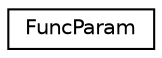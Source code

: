 digraph "Graphical Class Hierarchy"
{
 // LATEX_PDF_SIZE
  edge [fontname="Helvetica",fontsize="10",labelfontname="Helvetica",labelfontsize="10"];
  node [fontname="Helvetica",fontsize="10",shape=record];
  rankdir="LR";
  Node0 [label="FuncParam",height=0.2,width=0.4,color="black", fillcolor="white", style="filled",URL="$struct_func_param.html",tooltip=" "];
}
